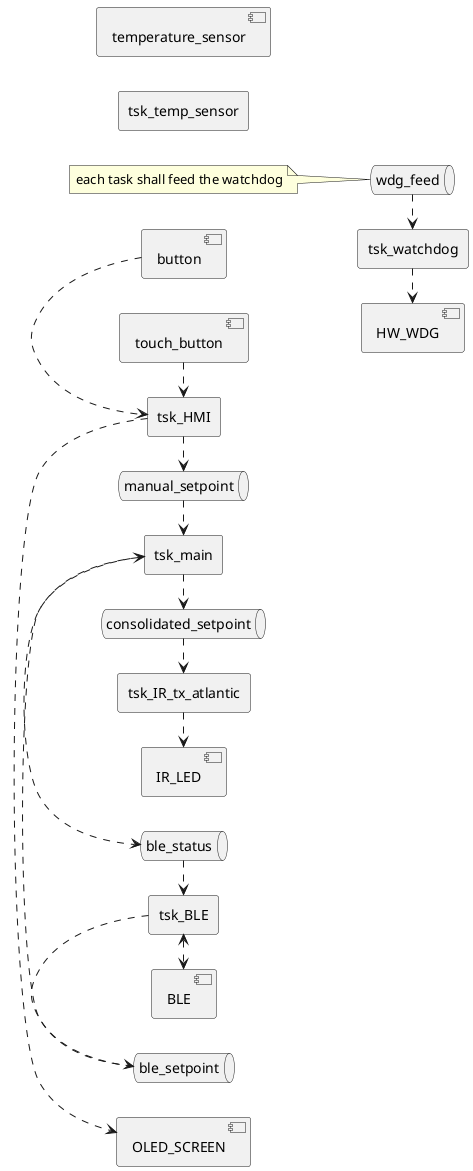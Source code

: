 @startuml
left to right direction

'Components 
rectangle tsk_main
rectangle tsk_HMI
rectangle tsk_IR_tx_atlantic
rectangle tsk_BLE
rectangle tsk_temp_sensor
rectangle tsk_watchdog

component BLE
component OLED_SCREEN
component button 
component touch_button
component HW_WDG
component IR_LED
component temperature_sensor

queue manual_setpoint
queue ble_setpoint
queue consolidated_setpoint
queue ble_status
queue wdg_feed
note left{
    each task shall feed the watchdog
}


'Relation between component
button .> tsk_HMI
touch_button .> tsk_HMI
tsk_HMI .> OLED_SCREEN
tsk_HMI .> manual_setpoint

tsk_BLE .> ble_setpoint  

manual_setpoint .> tsk_main
ble_setpoint .> tsk_main  

tsk_main .> ble_status
tsk_main .> consolidated_setpoint

ble_status .> tsk_BLE
tsk_BLE <.> BLE

consolidated_setpoint .> tsk_IR_tx_atlantic
tsk_IR_tx_atlantic .> IR_LED


wdg_feed .> tsk_watchdog
tsk_watchdog .> HW_WDG

@enduml